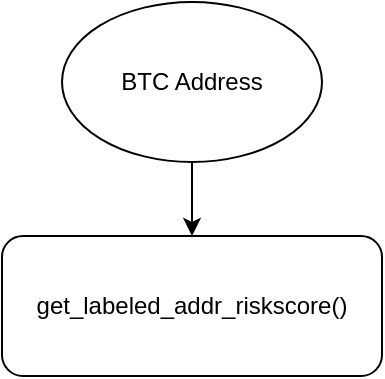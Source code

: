<mxfile version="14.7.4" type="github">
  <diagram id="856ZvJbGQnMX7ldOnDJI" name="Page-1">
    <mxGraphModel dx="1051" dy="819" grid="1" gridSize="10" guides="1" tooltips="1" connect="1" arrows="1" fold="1" page="1" pageScale="1" pageWidth="827" pageHeight="1169" math="0" shadow="0">
      <root>
        <mxCell id="0" />
        <mxCell id="1" parent="0" />
        <mxCell id="XW7_ojzKSVhWm9udO3rs-1" value="BTC Address" style="ellipse;whiteSpace=wrap;html=1;" vertex="1" parent="1">
          <mxGeometry x="90" y="40" width="130" height="80" as="geometry" />
        </mxCell>
        <mxCell id="XW7_ojzKSVhWm9udO3rs-2" value="get_labeled_addr_riskscore()" style="rounded=1;whiteSpace=wrap;html=1;" vertex="1" parent="1">
          <mxGeometry x="60" y="157" width="190" height="70" as="geometry" />
        </mxCell>
        <mxCell id="XW7_ojzKSVhWm9udO3rs-3" value="" style="endArrow=classic;html=1;exitX=0.5;exitY=1;exitDx=0;exitDy=0;entryX=0.5;entryY=0;entryDx=0;entryDy=0;" edge="1" parent="1" source="XW7_ojzKSVhWm9udO3rs-1" target="XW7_ojzKSVhWm9udO3rs-2">
          <mxGeometry width="50" height="50" relative="1" as="geometry">
            <mxPoint x="140" y="380" as="sourcePoint" />
            <mxPoint x="160" y="160" as="targetPoint" />
          </mxGeometry>
        </mxCell>
      </root>
    </mxGraphModel>
  </diagram>
</mxfile>
